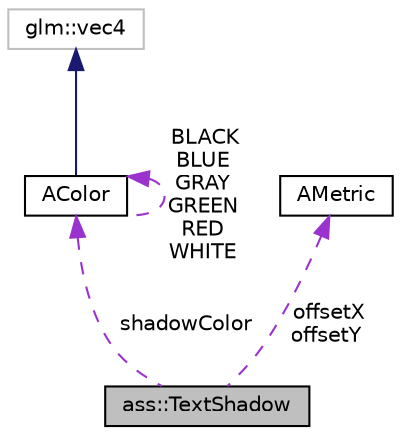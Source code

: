 digraph "ass::TextShadow"
{
 // LATEX_PDF_SIZE
  edge [fontname="Helvetica",fontsize="10",labelfontname="Helvetica",labelfontsize="10"];
  node [fontname="Helvetica",fontsize="10",shape=record];
  Node1 [label="ass::TextShadow",height=0.2,width=0.4,color="black", fillcolor="grey75", style="filled", fontcolor="black",tooltip="Controls the text shadow of AView."];
  Node2 -> Node1 [dir="back",color="darkorchid3",fontsize="10",style="dashed",label=" shadowColor" ,fontname="Helvetica"];
  Node2 [label="AColor",height=0.2,width=0.4,color="black", fillcolor="white", style="filled",URL="$classAColor.html",tooltip="Represents a 4-component floating point color."];
  Node3 -> Node2 [dir="back",color="midnightblue",fontsize="10",style="solid",fontname="Helvetica"];
  Node3 [label="glm::vec4",height=0.2,width=0.4,color="grey75", fillcolor="white", style="filled",tooltip=" "];
  Node2 -> Node2 [dir="back",color="darkorchid3",fontsize="10",style="dashed",label=" BLACK\nBLUE\nGRAY\nGREEN\nRED\nWHITE" ,fontname="Helvetica"];
  Node4 -> Node1 [dir="back",color="darkorchid3",fontsize="10",style="dashed",label=" offsetX\noffsetY" ,fontname="Helvetica"];
  Node4 [label="AMetric",height=0.2,width=0.4,color="black", fillcolor="white", style="filled",URL="$classAMetric.html",tooltip="Stores dimensions in scalable units (dp, pt, etc...)."];
}
